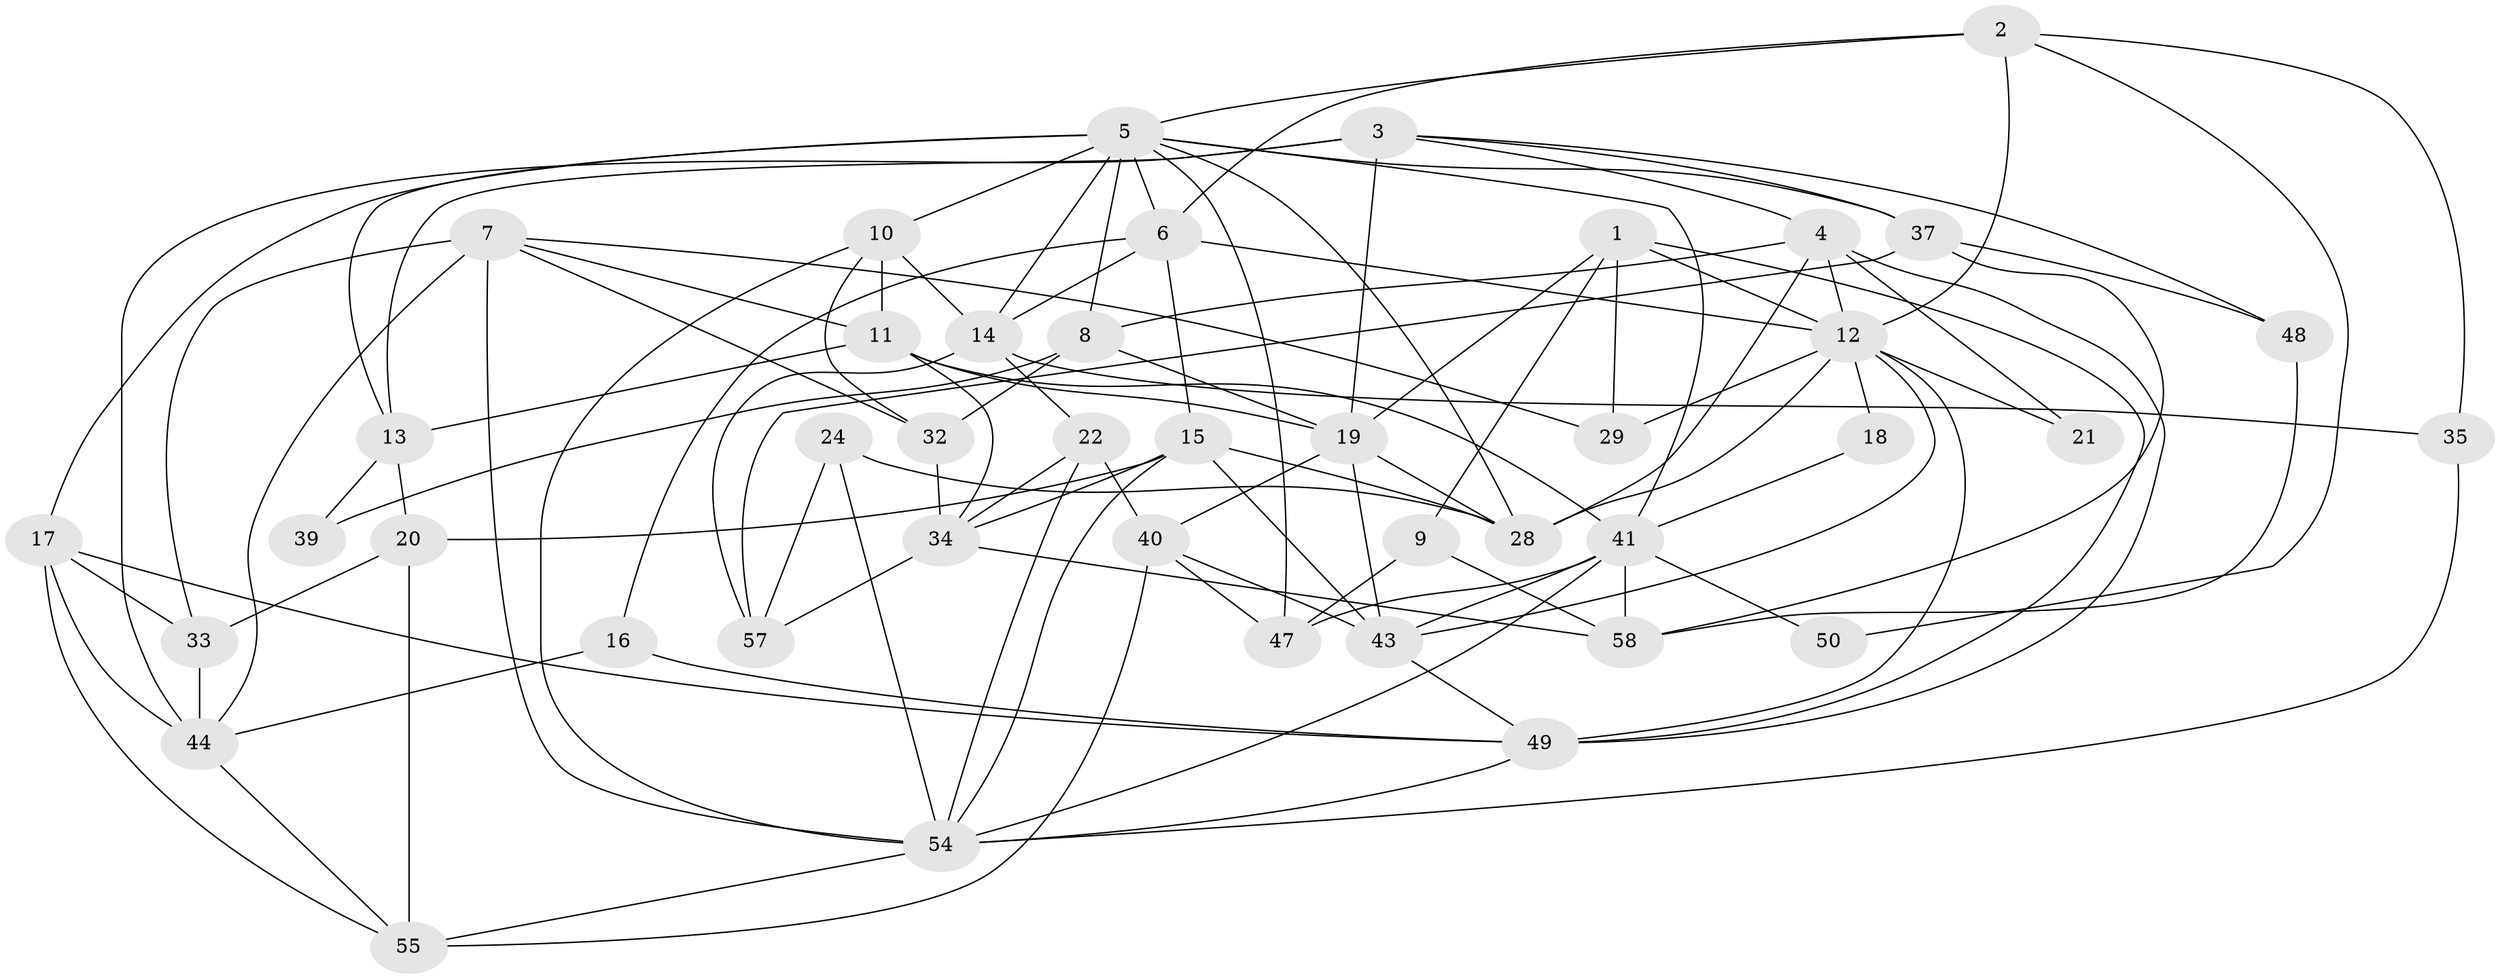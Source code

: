 // Generated by graph-tools (version 1.1) at 2025/24/03/03/25 07:24:03]
// undirected, 43 vertices, 109 edges
graph export_dot {
graph [start="1"]
  node [color=gray90,style=filled];
  1 [super="+52"];
  2 [super="+30"];
  3 [super="+59"];
  4 [super="+31"];
  5 [super="+68"];
  6 [super="+65"];
  7 [super="+63"];
  8 [super="+23"];
  9 [super="+38"];
  10 [super="+42"];
  11;
  12 [super="+69"];
  13 [super="+73"];
  14 [super="+36"];
  15 [super="+26"];
  16;
  17 [super="+71"];
  18;
  19 [super="+25"];
  20;
  21;
  22 [super="+45"];
  24 [super="+27"];
  28 [super="+67"];
  29;
  32 [super="+46"];
  33 [super="+66"];
  34 [super="+60"];
  35;
  37;
  39;
  40 [super="+51"];
  41 [super="+70"];
  43 [super="+56"];
  44 [super="+53"];
  47;
  48;
  49;
  50;
  54 [super="+61"];
  55 [super="+64"];
  57 [super="+72"];
  58 [super="+62"];
  1 -- 29;
  1 -- 49;
  1 -- 9;
  1 -- 19;
  1 -- 12;
  2 -- 12;
  2 -- 5;
  2 -- 35;
  2 -- 50;
  2 -- 6;
  3 -- 44 [weight=2];
  3 -- 4;
  3 -- 37;
  3 -- 48;
  3 -- 19;
  3 -- 13;
  4 -- 28;
  4 -- 21;
  4 -- 8;
  4 -- 49;
  4 -- 12;
  5 -- 14 [weight=2];
  5 -- 28;
  5 -- 17;
  5 -- 37;
  5 -- 8;
  5 -- 41;
  5 -- 47;
  5 -- 10;
  5 -- 6;
  5 -- 13;
  6 -- 16;
  6 -- 12;
  6 -- 15;
  6 -- 14;
  7 -- 29;
  7 -- 54;
  7 -- 44;
  7 -- 32;
  7 -- 33;
  7 -- 11;
  8 -- 19;
  8 -- 32 [weight=2];
  8 -- 39;
  9 -- 58;
  9 -- 47;
  10 -- 11;
  10 -- 14;
  10 -- 32;
  10 -- 54;
  11 -- 13;
  11 -- 19;
  11 -- 41;
  11 -- 34;
  12 -- 49;
  12 -- 18;
  12 -- 21;
  12 -- 29;
  12 -- 43;
  12 -- 28;
  13 -- 20;
  13 -- 39;
  14 -- 22;
  14 -- 35;
  14 -- 57 [weight=2];
  15 -- 28;
  15 -- 54;
  15 -- 20;
  15 -- 34;
  15 -- 43;
  16 -- 49;
  16 -- 44;
  17 -- 49;
  17 -- 55;
  17 -- 33;
  17 -- 44;
  18 -- 41;
  19 -- 40;
  19 -- 28;
  19 -- 43;
  20 -- 33 [weight=2];
  20 -- 55;
  22 -- 54;
  22 -- 34;
  22 -- 40;
  24 -- 57;
  24 -- 54 [weight=2];
  24 -- 28;
  32 -- 34;
  33 -- 44;
  34 -- 57;
  34 -- 58;
  35 -- 54;
  37 -- 48;
  37 -- 57;
  37 -- 58;
  40 -- 55;
  40 -- 47;
  40 -- 43;
  41 -- 50;
  41 -- 43;
  41 -- 47;
  41 -- 58;
  41 -- 54;
  43 -- 49;
  44 -- 55;
  48 -- 58;
  49 -- 54;
  54 -- 55;
}
